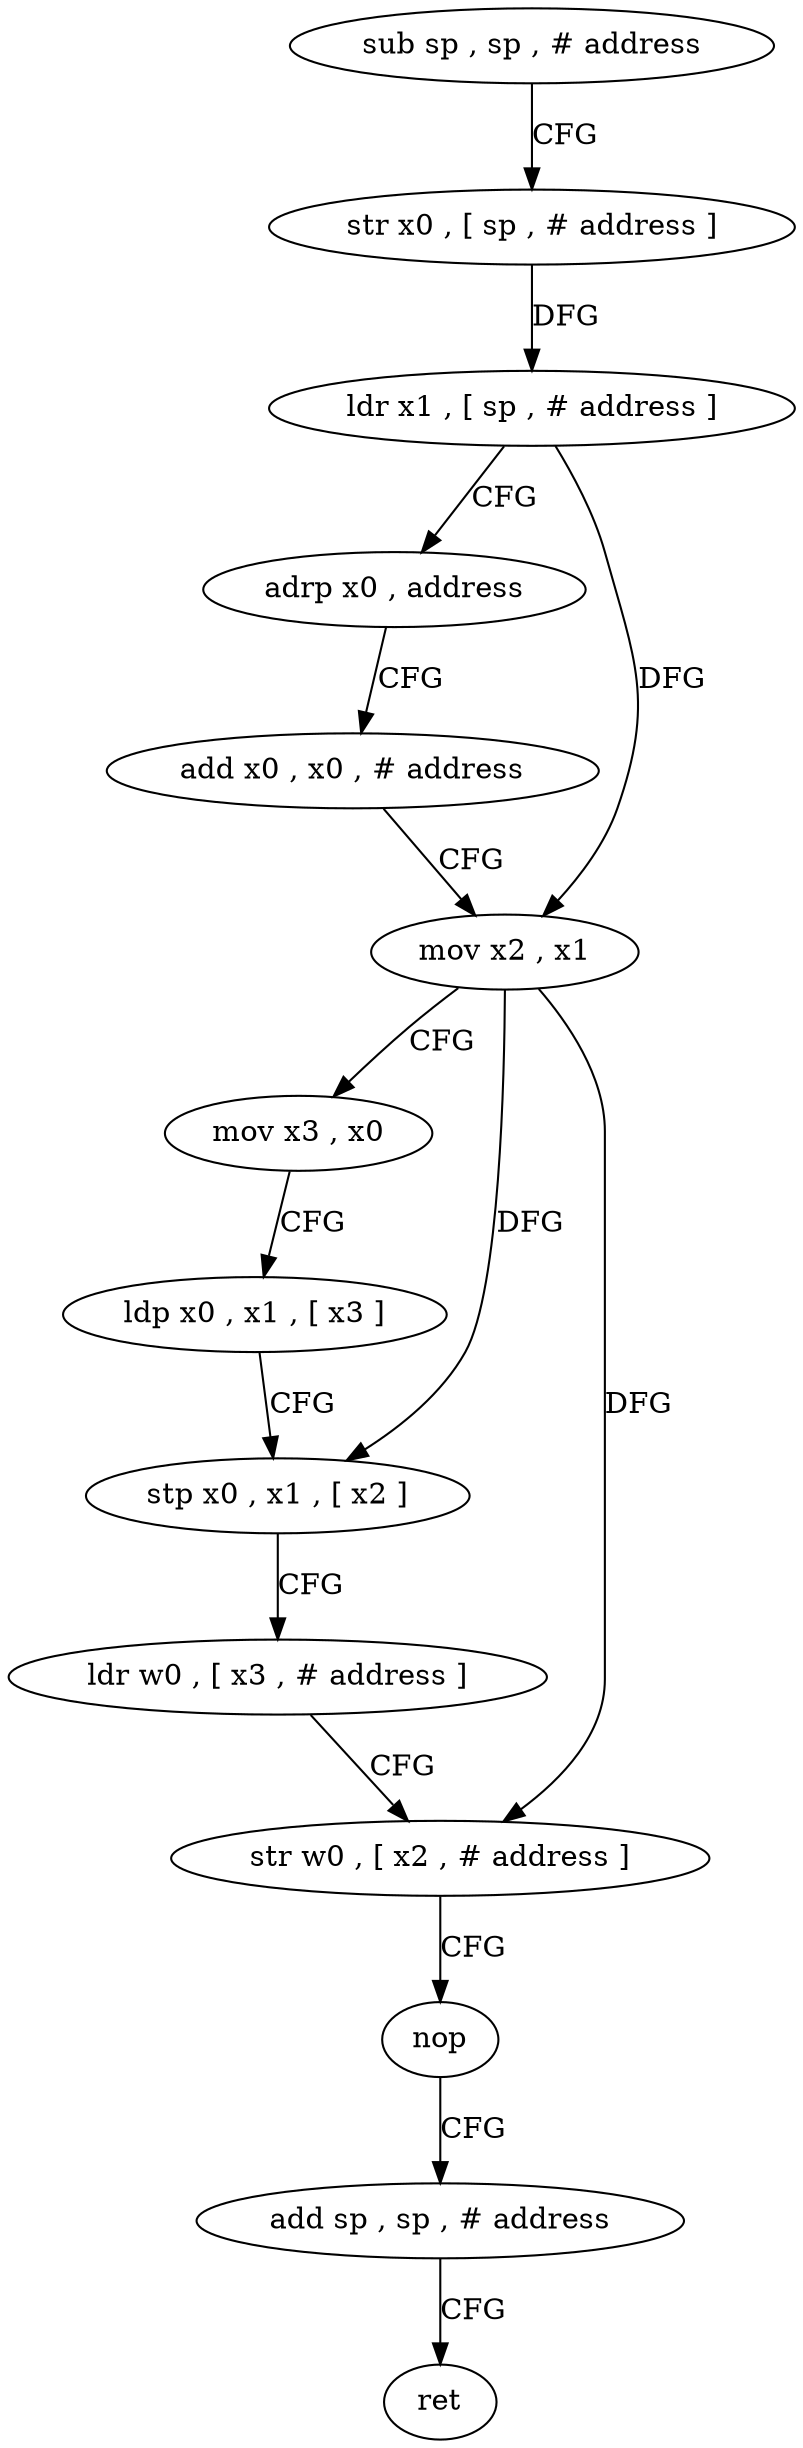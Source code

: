 digraph "func" {
"4317696" [label = "sub sp , sp , # address" ]
"4317700" [label = "str x0 , [ sp , # address ]" ]
"4317704" [label = "ldr x1 , [ sp , # address ]" ]
"4317708" [label = "adrp x0 , address" ]
"4317712" [label = "add x0 , x0 , # address" ]
"4317716" [label = "mov x2 , x1" ]
"4317720" [label = "mov x3 , x0" ]
"4317724" [label = "ldp x0 , x1 , [ x3 ]" ]
"4317728" [label = "stp x0 , x1 , [ x2 ]" ]
"4317732" [label = "ldr w0 , [ x3 , # address ]" ]
"4317736" [label = "str w0 , [ x2 , # address ]" ]
"4317740" [label = "nop" ]
"4317744" [label = "add sp , sp , # address" ]
"4317748" [label = "ret" ]
"4317696" -> "4317700" [ label = "CFG" ]
"4317700" -> "4317704" [ label = "DFG" ]
"4317704" -> "4317708" [ label = "CFG" ]
"4317704" -> "4317716" [ label = "DFG" ]
"4317708" -> "4317712" [ label = "CFG" ]
"4317712" -> "4317716" [ label = "CFG" ]
"4317716" -> "4317720" [ label = "CFG" ]
"4317716" -> "4317728" [ label = "DFG" ]
"4317716" -> "4317736" [ label = "DFG" ]
"4317720" -> "4317724" [ label = "CFG" ]
"4317724" -> "4317728" [ label = "CFG" ]
"4317728" -> "4317732" [ label = "CFG" ]
"4317732" -> "4317736" [ label = "CFG" ]
"4317736" -> "4317740" [ label = "CFG" ]
"4317740" -> "4317744" [ label = "CFG" ]
"4317744" -> "4317748" [ label = "CFG" ]
}
